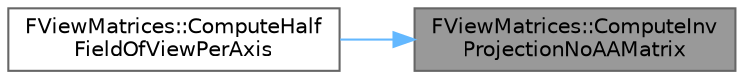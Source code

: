 digraph "FViewMatrices::ComputeInvProjectionNoAAMatrix"
{
 // INTERACTIVE_SVG=YES
 // LATEX_PDF_SIZE
  bgcolor="transparent";
  edge [fontname=Helvetica,fontsize=10,labelfontname=Helvetica,labelfontsize=10];
  node [fontname=Helvetica,fontsize=10,shape=box,height=0.2,width=0.4];
  rankdir="RL";
  Node1 [id="Node000001",label="FViewMatrices::ComputeInv\lProjectionNoAAMatrix",height=0.2,width=0.4,color="gray40", fillcolor="grey60", style="filled", fontcolor="black",tooltip=" "];
  Node1 -> Node2 [id="edge1_Node000001_Node000002",dir="back",color="steelblue1",style="solid",tooltip=" "];
  Node2 [id="Node000002",label="FViewMatrices::ComputeHalf\lFieldOfViewPerAxis",height=0.2,width=0.4,color="grey40", fillcolor="white", style="filled",URL="$d4/da9/structFViewMatrices.html#a2a03aa2fc458c6f5b85c68ba3c7cfa7d",tooltip=" "];
}
